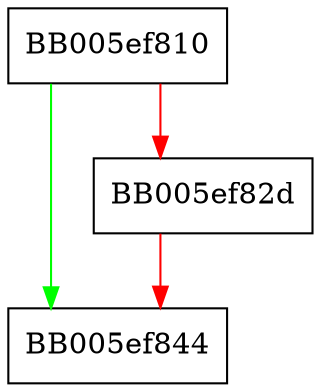 digraph CRYPTO_secure_actual_size {
  node [shape="box"];
  graph [splines=ortho];
  BB005ef810 -> BB005ef844 [color="green"];
  BB005ef810 -> BB005ef82d [color="red"];
  BB005ef82d -> BB005ef844 [color="red"];
}